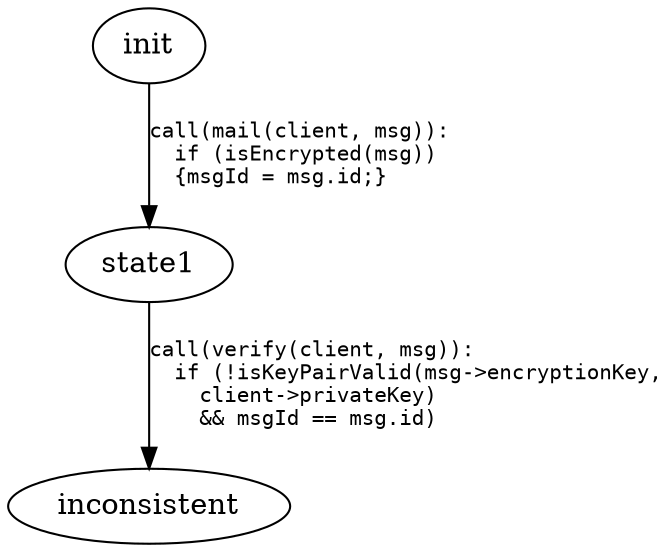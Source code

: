 digraph G {
  //rankdir=LR;
  edge [fontname="Monospace", fontsize=10];
  init;
  state1;
  inconsistent;
  init -> state1 [label="call(mail(client, msg)):\l  if (isEncrypted(msg))\l  {msgId = msg.id;}\l"];
  state1 -> inconsistent [label="call(verify(client, msg)):\l  if (!isKeyPairValid(msg->encryptionKey,\l    client->privateKey)\l    && msgId == msg.id)\l"];
}
